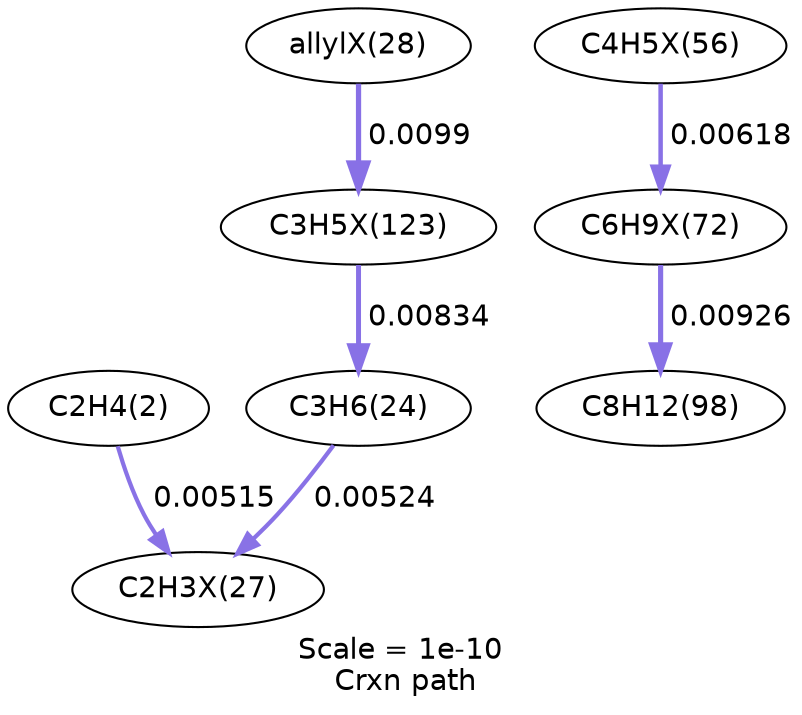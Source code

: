 digraph reaction_paths {
center=1;
s5 -> s26[fontname="Helvetica", style="setlinewidth(2.02)", arrowsize=1.01, color="0.7, 0.505, 0.9"
, label=" 0.00515"];
s10 -> s26[fontname="Helvetica", style="setlinewidth(2.03)", arrowsize=1.02, color="0.7, 0.505, 0.9"
, label=" 0.00524"];
s35 -> s39[fontname="Helvetica", style="setlinewidth(2.16)", arrowsize=1.08, color="0.7, 0.506, 0.9"
, label=" 0.00618"];
s27 -> s42[fontname="Helvetica", style="setlinewidth(2.52)", arrowsize=1.26, color="0.7, 0.51, 0.9"
, label=" 0.0099"];
s42 -> s10[fontname="Helvetica", style="setlinewidth(2.39)", arrowsize=1.19, color="0.7, 0.508, 0.9"
, label=" 0.00834"];
s39 -> s13[fontname="Helvetica", style="setlinewidth(2.47)", arrowsize=1.23, color="0.7, 0.509, 0.9"
, label=" 0.00926"];
s5 [ fontname="Helvetica", label="C2H4(2)"];
s10 [ fontname="Helvetica", label="C3H6(24)"];
s13 [ fontname="Helvetica", label="C8H12(98)"];
s26 [ fontname="Helvetica", label="C2H3X(27)"];
s27 [ fontname="Helvetica", label="allylX(28)"];
s35 [ fontname="Helvetica", label="C4H5X(56)"];
s39 [ fontname="Helvetica", label="C6H9X(72)"];
s42 [ fontname="Helvetica", label="C3H5X(123)"];
 label = "Scale = 1e-10\l Crxn path";
 fontname = "Helvetica";
}
